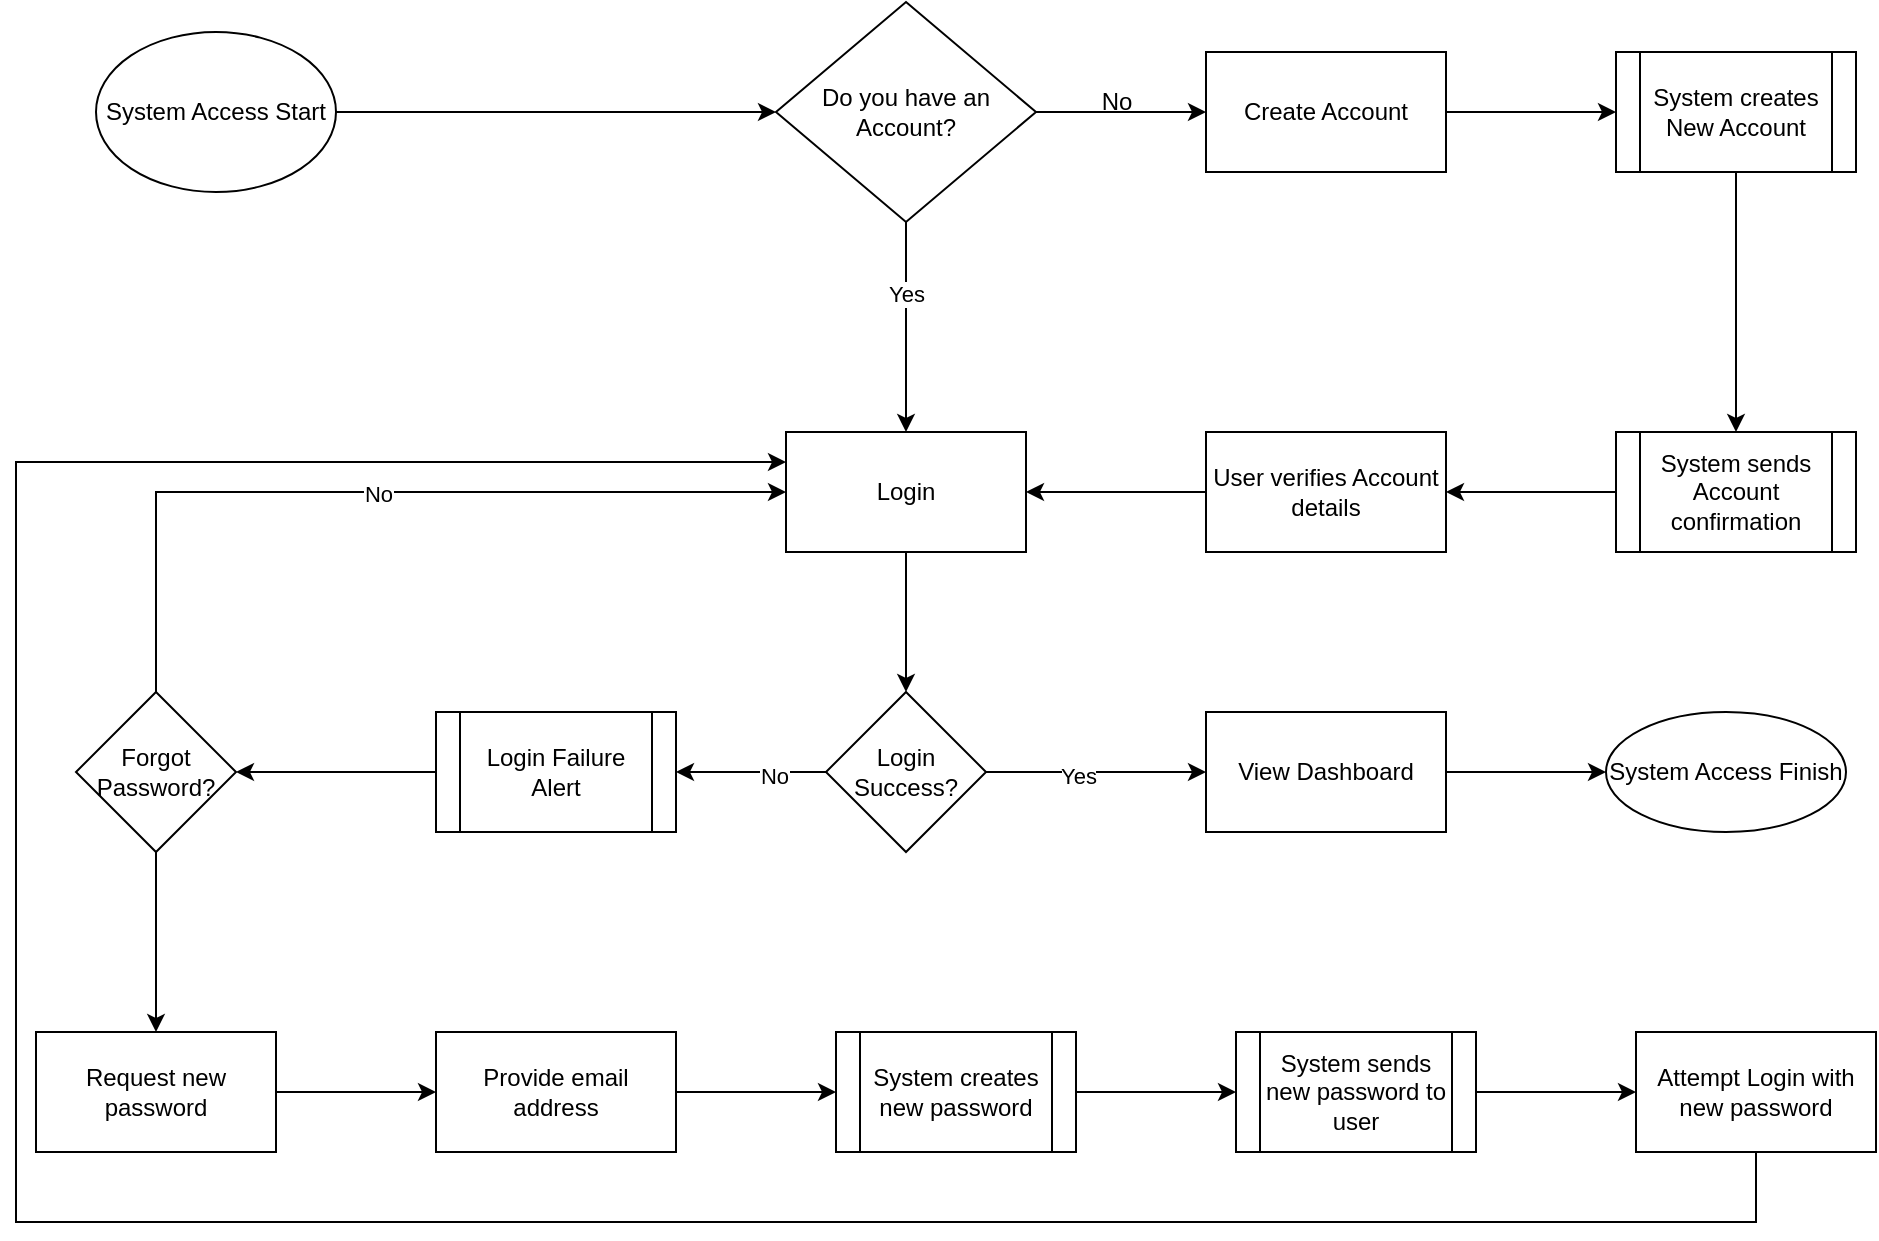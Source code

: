 <mxfile version="20.5.1" type="github"><diagram id="6mDZUOe-9lUSZ8C_rF7N" name="Page-1"><mxGraphModel dx="1888" dy="528" grid="1" gridSize="10" guides="1" tooltips="1" connect="1" arrows="1" fold="1" page="1" pageScale="1" pageWidth="850" pageHeight="1100" math="0" shadow="0"><root><mxCell id="0"/><mxCell id="1" parent="0"/><mxCell id="Y2RWx4IcLvstfdlYOYzK-4" value="" style="edgeStyle=orthogonalEdgeStyle;rounded=0;orthogonalLoop=1;jettySize=auto;html=1;" edge="1" parent="1" source="Y2RWx4IcLvstfdlYOYzK-1" target="Y2RWx4IcLvstfdlYOYzK-3"><mxGeometry relative="1" as="geometry"/></mxCell><mxCell id="Y2RWx4IcLvstfdlYOYzK-1" value="System Access Start" style="ellipse;whiteSpace=wrap;html=1;" vertex="1" parent="1"><mxGeometry x="-80" y="35" width="120" height="80" as="geometry"/></mxCell><mxCell id="Y2RWx4IcLvstfdlYOYzK-6" value="" style="edgeStyle=orthogonalEdgeStyle;rounded=0;orthogonalLoop=1;jettySize=auto;html=1;" edge="1" parent="1" source="Y2RWx4IcLvstfdlYOYzK-3" target="Y2RWx4IcLvstfdlYOYzK-5"><mxGeometry relative="1" as="geometry"/></mxCell><mxCell id="Y2RWx4IcLvstfdlYOYzK-8" value="" style="edgeStyle=orthogonalEdgeStyle;rounded=0;orthogonalLoop=1;jettySize=auto;html=1;" edge="1" parent="1" source="Y2RWx4IcLvstfdlYOYzK-3" target="Y2RWx4IcLvstfdlYOYzK-7"><mxGeometry relative="1" as="geometry"/></mxCell><mxCell id="Y2RWx4IcLvstfdlYOYzK-24" value="Yes" style="edgeLabel;html=1;align=center;verticalAlign=middle;resizable=0;points=[];" vertex="1" connectable="0" parent="Y2RWx4IcLvstfdlYOYzK-8"><mxGeometry x="-0.314" relative="1" as="geometry"><mxPoint as="offset"/></mxGeometry></mxCell><mxCell id="Y2RWx4IcLvstfdlYOYzK-3" value="Do you have an Account?" style="rhombus;whiteSpace=wrap;html=1;" vertex="1" parent="1"><mxGeometry x="260" y="20" width="130" height="110" as="geometry"/></mxCell><mxCell id="Y2RWx4IcLvstfdlYOYzK-14" value="" style="edgeStyle=orthogonalEdgeStyle;rounded=0;orthogonalLoop=1;jettySize=auto;html=1;" edge="1" parent="1" source="Y2RWx4IcLvstfdlYOYzK-5" target="Y2RWx4IcLvstfdlYOYzK-13"><mxGeometry relative="1" as="geometry"/></mxCell><mxCell id="Y2RWx4IcLvstfdlYOYzK-5" value="Create Account" style="whiteSpace=wrap;html=1;" vertex="1" parent="1"><mxGeometry x="475" y="45" width="120" height="60" as="geometry"/></mxCell><mxCell id="Y2RWx4IcLvstfdlYOYzK-10" value="" style="edgeStyle=orthogonalEdgeStyle;rounded=0;orthogonalLoop=1;jettySize=auto;html=1;" edge="1" parent="1" source="Y2RWx4IcLvstfdlYOYzK-7" target="Y2RWx4IcLvstfdlYOYzK-9"><mxGeometry relative="1" as="geometry"/></mxCell><mxCell id="Y2RWx4IcLvstfdlYOYzK-7" value="Login" style="whiteSpace=wrap;html=1;" vertex="1" parent="1"><mxGeometry x="265" y="235" width="120" height="60" as="geometry"/></mxCell><mxCell id="Y2RWx4IcLvstfdlYOYzK-26" value="" style="edgeStyle=orthogonalEdgeStyle;rounded=0;orthogonalLoop=1;jettySize=auto;html=1;" edge="1" parent="1" source="Y2RWx4IcLvstfdlYOYzK-9" target="Y2RWx4IcLvstfdlYOYzK-25"><mxGeometry relative="1" as="geometry"/></mxCell><mxCell id="Y2RWx4IcLvstfdlYOYzK-31" value="Yes" style="edgeLabel;html=1;align=center;verticalAlign=middle;resizable=0;points=[];" vertex="1" connectable="0" parent="Y2RWx4IcLvstfdlYOYzK-26"><mxGeometry x="-0.164" y="-2" relative="1" as="geometry"><mxPoint as="offset"/></mxGeometry></mxCell><mxCell id="Y2RWx4IcLvstfdlYOYzK-28" value="" style="edgeStyle=orthogonalEdgeStyle;rounded=0;orthogonalLoop=1;jettySize=auto;html=1;" edge="1" parent="1" source="Y2RWx4IcLvstfdlYOYzK-9" target="Y2RWx4IcLvstfdlYOYzK-27"><mxGeometry relative="1" as="geometry"/></mxCell><mxCell id="Y2RWx4IcLvstfdlYOYzK-32" value="No" style="edgeLabel;html=1;align=center;verticalAlign=middle;resizable=0;points=[];" vertex="1" connectable="0" parent="Y2RWx4IcLvstfdlYOYzK-28"><mxGeometry x="-0.287" y="2" relative="1" as="geometry"><mxPoint as="offset"/></mxGeometry></mxCell><mxCell id="Y2RWx4IcLvstfdlYOYzK-9" value="Login Success?" style="rhombus;whiteSpace=wrap;html=1;" vertex="1" parent="1"><mxGeometry x="285" y="365" width="80" height="80" as="geometry"/></mxCell><mxCell id="Y2RWx4IcLvstfdlYOYzK-19" value="" style="edgeStyle=orthogonalEdgeStyle;rounded=0;orthogonalLoop=1;jettySize=auto;html=1;" edge="1" parent="1" source="Y2RWx4IcLvstfdlYOYzK-13" target="Y2RWx4IcLvstfdlYOYzK-18"><mxGeometry relative="1" as="geometry"/></mxCell><mxCell id="Y2RWx4IcLvstfdlYOYzK-13" value="System creates New Account" style="shape=process;whiteSpace=wrap;html=1;backgroundOutline=1;" vertex="1" parent="1"><mxGeometry x="680" y="45" width="120" height="60" as="geometry"/></mxCell><mxCell id="Y2RWx4IcLvstfdlYOYzK-21" value="" style="edgeStyle=orthogonalEdgeStyle;rounded=0;orthogonalLoop=1;jettySize=auto;html=1;" edge="1" parent="1" source="Y2RWx4IcLvstfdlYOYzK-18" target="Y2RWx4IcLvstfdlYOYzK-20"><mxGeometry relative="1" as="geometry"/></mxCell><mxCell id="Y2RWx4IcLvstfdlYOYzK-18" value="System sends Account confirmation" style="shape=process;whiteSpace=wrap;html=1;backgroundOutline=1;" vertex="1" parent="1"><mxGeometry x="680" y="235" width="120" height="60" as="geometry"/></mxCell><mxCell id="Y2RWx4IcLvstfdlYOYzK-22" value="" style="edgeStyle=orthogonalEdgeStyle;rounded=0;orthogonalLoop=1;jettySize=auto;html=1;" edge="1" parent="1" source="Y2RWx4IcLvstfdlYOYzK-20" target="Y2RWx4IcLvstfdlYOYzK-7"><mxGeometry relative="1" as="geometry"/></mxCell><mxCell id="Y2RWx4IcLvstfdlYOYzK-20" value="User verifies Account details" style="whiteSpace=wrap;html=1;" vertex="1" parent="1"><mxGeometry x="475" y="235" width="120" height="60" as="geometry"/></mxCell><mxCell id="Y2RWx4IcLvstfdlYOYzK-23" value="No" style="text;html=1;align=center;verticalAlign=middle;resizable=0;points=[];autosize=1;strokeColor=none;fillColor=none;" vertex="1" parent="1"><mxGeometry x="410" y="55" width="40" height="30" as="geometry"/></mxCell><mxCell id="Y2RWx4IcLvstfdlYOYzK-30" value="" style="edgeStyle=orthogonalEdgeStyle;rounded=0;orthogonalLoop=1;jettySize=auto;html=1;" edge="1" parent="1" source="Y2RWx4IcLvstfdlYOYzK-25" target="Y2RWx4IcLvstfdlYOYzK-29"><mxGeometry relative="1" as="geometry"/></mxCell><mxCell id="Y2RWx4IcLvstfdlYOYzK-25" value="View Dashboard" style="whiteSpace=wrap;html=1;" vertex="1" parent="1"><mxGeometry x="475" y="375" width="120" height="60" as="geometry"/></mxCell><mxCell id="Y2RWx4IcLvstfdlYOYzK-34" value="" style="edgeStyle=orthogonalEdgeStyle;rounded=0;orthogonalLoop=1;jettySize=auto;html=1;" edge="1" parent="1" source="Y2RWx4IcLvstfdlYOYzK-27" target="Y2RWx4IcLvstfdlYOYzK-33"><mxGeometry relative="1" as="geometry"/></mxCell><mxCell id="Y2RWx4IcLvstfdlYOYzK-27" value="Login Failure Alert" style="shape=process;whiteSpace=wrap;html=1;backgroundOutline=1;" vertex="1" parent="1"><mxGeometry x="90" y="375" width="120" height="60" as="geometry"/></mxCell><mxCell id="Y2RWx4IcLvstfdlYOYzK-29" value="System Access Finish" style="ellipse;whiteSpace=wrap;html=1;" vertex="1" parent="1"><mxGeometry x="675" y="375" width="120" height="60" as="geometry"/></mxCell><mxCell id="Y2RWx4IcLvstfdlYOYzK-35" style="edgeStyle=orthogonalEdgeStyle;rounded=0;orthogonalLoop=1;jettySize=auto;html=1;entryX=0;entryY=0.5;entryDx=0;entryDy=0;" edge="1" parent="1" source="Y2RWx4IcLvstfdlYOYzK-33" target="Y2RWx4IcLvstfdlYOYzK-7"><mxGeometry relative="1" as="geometry"><Array as="points"><mxPoint x="-50" y="265"/></Array></mxGeometry></mxCell><mxCell id="Y2RWx4IcLvstfdlYOYzK-36" value="No" style="edgeLabel;html=1;align=center;verticalAlign=middle;resizable=0;points=[];" vertex="1" connectable="0" parent="Y2RWx4IcLvstfdlYOYzK-35"><mxGeometry x="0.017" y="-1" relative="1" as="geometry"><mxPoint as="offset"/></mxGeometry></mxCell><mxCell id="Y2RWx4IcLvstfdlYOYzK-38" value="" style="edgeStyle=orthogonalEdgeStyle;rounded=0;orthogonalLoop=1;jettySize=auto;html=1;" edge="1" parent="1" source="Y2RWx4IcLvstfdlYOYzK-33" target="Y2RWx4IcLvstfdlYOYzK-37"><mxGeometry relative="1" as="geometry"/></mxCell><mxCell id="Y2RWx4IcLvstfdlYOYzK-33" value="Forgot Password?" style="rhombus;whiteSpace=wrap;html=1;" vertex="1" parent="1"><mxGeometry x="-90" y="365" width="80" height="80" as="geometry"/></mxCell><mxCell id="Y2RWx4IcLvstfdlYOYzK-42" value="" style="edgeStyle=orthogonalEdgeStyle;rounded=0;orthogonalLoop=1;jettySize=auto;html=1;" edge="1" parent="1" source="Y2RWx4IcLvstfdlYOYzK-37" target="Y2RWx4IcLvstfdlYOYzK-41"><mxGeometry relative="1" as="geometry"/></mxCell><mxCell id="Y2RWx4IcLvstfdlYOYzK-37" value="Request new password" style="whiteSpace=wrap;html=1;" vertex="1" parent="1"><mxGeometry x="-110" y="535" width="120" height="60" as="geometry"/></mxCell><mxCell id="Y2RWx4IcLvstfdlYOYzK-44" value="" style="edgeStyle=orthogonalEdgeStyle;rounded=0;orthogonalLoop=1;jettySize=auto;html=1;" edge="1" parent="1" source="Y2RWx4IcLvstfdlYOYzK-41" target="Y2RWx4IcLvstfdlYOYzK-43"><mxGeometry relative="1" as="geometry"/></mxCell><mxCell id="Y2RWx4IcLvstfdlYOYzK-41" value="Provide email address" style="whiteSpace=wrap;html=1;" vertex="1" parent="1"><mxGeometry x="90" y="535" width="120" height="60" as="geometry"/></mxCell><mxCell id="Y2RWx4IcLvstfdlYOYzK-46" value="" style="edgeStyle=orthogonalEdgeStyle;rounded=0;orthogonalLoop=1;jettySize=auto;html=1;" edge="1" parent="1" source="Y2RWx4IcLvstfdlYOYzK-43" target="Y2RWx4IcLvstfdlYOYzK-45"><mxGeometry relative="1" as="geometry"/></mxCell><mxCell id="Y2RWx4IcLvstfdlYOYzK-43" value="System creates new password" style="shape=process;whiteSpace=wrap;html=1;backgroundOutline=1;" vertex="1" parent="1"><mxGeometry x="290" y="535" width="120" height="60" as="geometry"/></mxCell><mxCell id="Y2RWx4IcLvstfdlYOYzK-48" value="" style="edgeStyle=orthogonalEdgeStyle;rounded=0;orthogonalLoop=1;jettySize=auto;html=1;" edge="1" parent="1" source="Y2RWx4IcLvstfdlYOYzK-45" target="Y2RWx4IcLvstfdlYOYzK-47"><mxGeometry relative="1" as="geometry"/></mxCell><mxCell id="Y2RWx4IcLvstfdlYOYzK-45" value="System sends new password to user" style="shape=process;whiteSpace=wrap;html=1;backgroundOutline=1;" vertex="1" parent="1"><mxGeometry x="490" y="535" width="120" height="60" as="geometry"/></mxCell><mxCell id="Y2RWx4IcLvstfdlYOYzK-50" style="edgeStyle=orthogonalEdgeStyle;rounded=0;orthogonalLoop=1;jettySize=auto;html=1;entryX=0;entryY=0.25;entryDx=0;entryDy=0;" edge="1" parent="1" source="Y2RWx4IcLvstfdlYOYzK-47" target="Y2RWx4IcLvstfdlYOYzK-7"><mxGeometry relative="1" as="geometry"><mxPoint x="260" y="250" as="targetPoint"/><Array as="points"><mxPoint x="750" y="630"/><mxPoint x="-120" y="630"/><mxPoint x="-120" y="250"/></Array></mxGeometry></mxCell><mxCell id="Y2RWx4IcLvstfdlYOYzK-47" value="Attempt Login with new password" style="whiteSpace=wrap;html=1;" vertex="1" parent="1"><mxGeometry x="690" y="535" width="120" height="60" as="geometry"/></mxCell></root></mxGraphModel></diagram></mxfile>